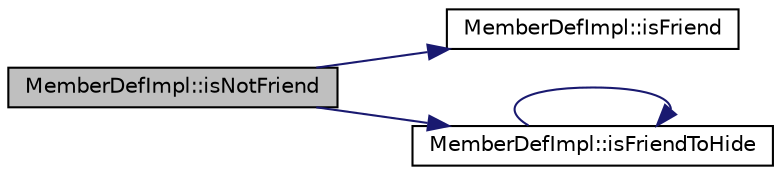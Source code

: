 digraph "MemberDefImpl::isNotFriend"
{
 // LATEX_PDF_SIZE
  edge [fontname="Helvetica",fontsize="10",labelfontname="Helvetica",labelfontsize="10"];
  node [fontname="Helvetica",fontsize="10",shape=record];
  rankdir="LR";
  Node1 [label="MemberDefImpl::isNotFriend",height=0.2,width=0.4,color="black", fillcolor="grey75", style="filled", fontcolor="black",tooltip=" "];
  Node1 -> Node2 [color="midnightblue",fontsize="10",style="solid",fontname="Helvetica"];
  Node2 [label="MemberDefImpl::isFriend",height=0.2,width=0.4,color="black", fillcolor="white", style="filled",URL="$classMemberDefImpl.html#a394f873538e4011f56fb363238f5f40a",tooltip=" "];
  Node1 -> Node3 [color="midnightblue",fontsize="10",style="solid",fontname="Helvetica"];
  Node3 [label="MemberDefImpl::isFriendToHide",height=0.2,width=0.4,color="black", fillcolor="white", style="filled",URL="$classMemberDefImpl.html#a272526185060f03767f0bd359a7504cf",tooltip=" "];
  Node3 -> Node3 [color="midnightblue",fontsize="10",style="solid",fontname="Helvetica"];
}
